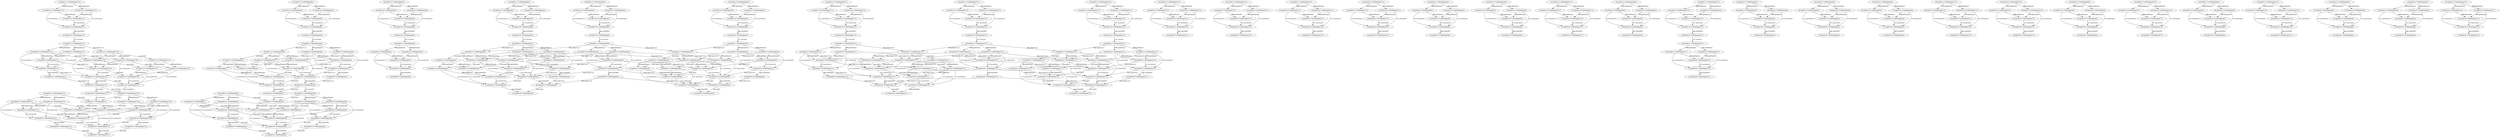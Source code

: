 digraph { 
a7c2q0d0s4v7w0k0b0g0p417s1->a0c2q0d1s4v7w0k0b0g0p417s0[label= "disp.req(srv1,x)"];
a0c2q0d0s3v7w0k0b0g0p44s1->a0c2q0d0s4v7w0k0b0g0p44s1[label= "DBA.getData(x)"];
a2c2q0d0s5v7w0k0b0g0p44s1->a2c2q0d0s0v7w0k0b0g0p44s1[label= "agg.respond(y)"];
a0c2q0d1s0v7w0k0b0g0p417s0->a1c2q0d1s0v7w0k0b0g0p417s1[label= "ana.req(x)"];
a5c2q0d1s5v7w0k0b0g0p44s1->a5c2q0d1s0v7w0k0b0g0p44s1[label= "agg.respond(y)"];
a0c2q0d1s1v7w0k0b0g0p44s0->a1c2q0d1s1v7w0k0b0g0p44s1[label= "ana.req(x)"];
a7c2q0d1s5v7w0k0b0g0p44s1->a7c2q0d1s0v7w0k0b0g0p44s1[label= "agg.respond(y)"];
a1c2q0d3s3v7w0k0b0g0p417s1->a1c2q0d3s4v7w0k0b0g0p417s1[label= "DBA.getData(x)"];
a0c2q0d2s5v7w0k0b0g0p44s1->a0c2q0d2s0v7w0k0b0g0p44s1[label= "agg.respond(y)"];
a5c2q0d0s5v7w0k0b0g0p44s1->a5c2q0d0s0v7w0k0b0g0p44s1[label= "agg.respond(y)"];
a7c2q0d1s5v7w0k0b0g0p417s1->a7c2q0d1s0v7w0k0b0g0p417s1[label= "agg.respond(y)"];
a5c2q0d1s3v7w0k0b0g0p417s1->a5c2q0d1s4v7w0k0b0g0p417s1[label= "DBA.getData(x)"];
a0c2q0d2s4v7w0k0b0g0p417s1->a0c2q0d2s5v7w0k0b0g0p417s1[label= "srv1.process(x)"];
a2c2q0d3s1v7w0k0b0g0p417s1->a2c2q0d3s2v7w0k0b0g0p417s1[label= "DBA.getData(x)"];
a0c2q0d3s1v7w0k0b0g0p44s1->a0c2q0d3s3v7w0k0b0g0p44s1[label= "DBB.getData(x)"];
a2c2q0d3s3v7w0k0b0g0p417s1->a2c2q0d3s4v7w0k0b0g0p417s1[label= "DBA.getData(x)"];
a5c2q0d1s1v7w0k0b0g0p44s1->a5c2q0d1s2v7w0k0b0g0p44s1[label= "DBA.getData(x)"];
a0c2q0d1s0v7w0k0b0g0p417s0->a0c2q0d0s1v7w0k0b0g0p417s0[label= "srv1.serve(x)"];
a7c2q0d0s2v7w0k0b0g0p417s1->a0c2q0d1s2v7w0k0b0g0p417s0[label= "disp.req(srv1,x)"];
a0c2q0d3s3v7w0k0b0g0p44s1->a0c2q0d3s4v7w0k0b0g0p44s1[label= "DBA.getData(x)"];
a1c2q0d0s5v7w0k0b0g0p44s1->a1c2q0d0s0v7w0k0b0g0p44s1[label= "agg.respond(y)"];
a1c2q0d2s1v7w0k0b0g0p44s1->a1c2q0d2s3v7w0k0b0g0p44s1[label= "DBB.getData(x)"];
a3c2q0d2s5v7w0k0b0g0p417s1->a3c2q0d2s0v7w0k0b0g0p417s1[label= "agg.respond(y)"];
a0c2q0d0s1v7w0k0b0g0p44s0->a0c2q0d0s3v7w0k0b0g0p44s0[label= "DBB.getData(x)"];
a0c2q0d3s3v7w0k0b0g0p44s1->a0c2q0d3s5v7w0k0b0g0p44s1[label= "srv1.process(x)"];
a3c2q0d1s4v7w0k0b0g0p417s1->a3c2q0d1s5v7w0k0b0g0p417s1[label= "srv1.process(x)"];
a2c2q0d3s3v7w0k0b0g0p417s1->a2c2q0d3s5v7w0k0b0g0p417s1[label= "srv1.process(x)"];
a1c2q0d2s5v7w0k0b0g0p417s1->a1c2q0d2s0v7w0k0b0g0p417s1[label= "agg.respond(y)"];
a3c2q0d3s1v7w0k0b0g0p417s1->a3c2q0d3s3v7w0k0b0g0p417s1[label= "DBB.getData(x)"];
a4c2q0d1s3v7w0k0b0g0p417s1->a4c2q0d1s5v7w0k0b0g0p417s1[label= "srv1.process(x)"];
a0c2q0d1s0v7w0k0b0g0p44s0->a0c2q0d0s1v7w0k0b0g0p44s0[label= "srv1.serve(x)"];
a3c2q0d1s5v7w0k0b0g0p417s1->a3c2q0d1s0v7w0k0b0g0p417s1[label= "agg.respond(y)"];
a7c2q0d1s2v7w0k0b0g0p44s1->a7c2q0d1s5v7w0k0b0g0p44s1[label= "srv1.process(x)"];
a3c2q0d2s2v7w0k0b0g0p417s1->a3c2q0d2s5v7w0k0b0g0p417s1[label= "srv1.process(x)"];
a7c2q0d0s5v7w0k0b0g0p44s1->a0c2q0d1s5v7w0k0b0g0p44s0[label= "disp.req(srv1,x)"];
a2c2q0d2s3v7w0k0b0g0p417s1->a2c2q0d2s5v7w0k0b0g0p417s1[label= "srv1.process(x)"];
a5c2q0d0s1v7w0k0b0g0p417s1->a0c2q0d2s1v7w0k0b0g0p417s1[label= "disp.req(srv2,x)"];
a3c2q0d2s4v7w0k0b0g0p44s1->a3c2q0d2s5v7w0k0b0g0p44s1[label= "srv1.process(x)"];
a5c2q0d0s2v7w0k0b0g0p44s1->a5c2q0d0s5v7w0k0b0g0p44s1[label= "srv1.process(x)"];
a3c2q0d3s3v7w0k0b0g0p44s1->a3c2q0d3s5v7w0k0b0g0p44s1[label= "srv1.process(x)"];
a3c2q0d1s2v7w0k0b0g0p44s1->a3c2q0d1s5v7w0k0b0g0p44s1[label= "srv1.process(x)"];
a3c2q0d0s3v7w0k0b0g0p417s1->a0c2q0d3s3v7w0k0b0g0p417s1[label= "disp.req(srv3,x)"];
a0c2q0d2s0v7w0k0b0g0p44s1->a1c2q0d2s0v7w0k0b0g0p44s1[label= "ana.req(x)"];
a0c2q0d2s5v7w0k0b0g0p417s1->a1c2q0d2s5v7w0k0b0g0p417s1[label= "ana.req(x)"];
a5c2q0d1s3v7w0k0b0g0p417s1->a5c2q0d1s5v7w0k0b0g0p417s1[label= "srv1.process(x)"];
a7c2q0d3s1v7w0k0b0g0p417s1->a7c2q0d3s3v7w0k0b0g0p417s1[label= "DBB.getData(x)"];
a2c2q0d0s2v7w0k0b0g0p44s1->a2c2q0d0s5v7w0k0b0g0p44s1[label= "srv1.process(x)"];
a2c2q0d3s1v7w0k0b0g0p44s1->a2c2q0d3s2v7w0k0b0g0p44s1[label= "DBA.getData(x)"];
a2c2q0d1s5v7w0k0b0g0p417s1->a2c2q0d1s0v7w0k0b0g0p417s1[label= "agg.respond(y)"];
a3c2q0d1s5v7w0k0b0g0p44s1->a3c2q0d1s0v7w0k0b0g0p44s1[label= "agg.respond(y)"];
a2c2q0d2s5v7w0k0b0g0p417s1->a2c2q0d2s0v7w0k0b0g0p417s1[label= "agg.respond(y)"];
a4c2q0d1s2v7w0k0b0g0p44s1->a4c2q0d1s5v7w0k0b0g0p44s1[label= "srv1.process(x)"];
a0c2q0d1s1v7w0k0b0g0p44s0->a0c2q0d1s3v7w0k0b0g0p44s0[label= "DBB.getData(x)"];
a4c2q0d0s1v7w0k0b0g0p417s1->a4c2q0d0s3v7w0k0b0g0p417s1[label= "DBB.getData(x)"];
a0c2q0d1s2v7w0k0b0g0p44s0->a0c2q0d1s4v7w0k0b0g0p44s0[label= "DBB.getData(x)"];
a4c2q0d0s3v7w0k0b0g0p44s1->a0c2q0d2s3v7w0k0b0g0p44s1[label= "disp.req(srv2,x)"];
a1c2q0d2s5v7w0k0b0g0p44s1->a1c2q0d2s0v7w0k0b0g0p44s1[label= "agg.respond(y)"];
a0c2q0d1s5v7w0k0b0g0p417s0->a1c2q0d1s5v7w0k0b0g0p417s1[label= "ana.req(x)"];
a4c2q0d3s3v7w0k0b0g0p44s1->a4c2q0d3s4v7w0k0b0g0p44s1[label= "DBA.getData(x)"];
a7c2q0d1s3v7w0k0b0g0p44s1->a7c2q0d1s4v7w0k0b0g0p44s1[label= "DBA.getData(x)"];
a2c2q0d1s1v7w0k0b0g0p44s1->a2c2q0d1s3v7w0k0b0g0p44s1[label= "DBB.getData(x)"];
a7c2q0d0s1v7w0k0b0g0p44s1->a7c2q0d0s2v7w0k0b0g0p44s1[label= "DBA.getData(x)"];
a0c2q0d0s0v7w0k0b0g0p417s1->a1c2q0d0s0v7w0k0b0g0p417s1[label= "ana.req(x)"];
a7c2q0d0s3v7w0k0b0g0p44s1->a0c2q0d1s3v7w0k0b0g0p44s0[label= "disp.req(srv1,x)"];
a1c2q0d3s2v7w0k0b0g0p417s1->a1c2q0d3s4v7w0k0b0g0p417s1[label= "DBB.getData(x)"];
a1c2q0d2s2v7w0k0b0g0p417s1->a1c2q0d2s4v7w0k0b0g0p417s1[label= "DBB.getData(x)"];
a1c2q0d0s4v7w0k0b0g0p417s1->a1c2q0d0s5v7w0k0b0g0p417s1[label= "srv1.process(x)"];
a1c2q0d0s2v7w0k0b0g0p417s1->a1c2q0d0s4v7w0k0b0g0p417s1[label= "DBB.getData(x)"];
a7c2q0d1s0v7w0k0b0g0p44s1->a7c2q0d0s1v7w0k0b0g0p44s1[label= "srv1.serve(x)"];
a5c2q0d0s3v7w0k0b0g0p44s1->a5c2q0d0s5v7w0k0b0g0p44s1[label= "srv1.process(x)"];
a0c2q0d0s2v7w0k0b0g0p44s1->a0c2q0d0s5v7w0k0b0g0p44s1[label= "srv1.process(x)"];
a3c2q0d2s5v7w0k0b0g0p44s1->a3c2q0d2s0v7w0k0b0g0p44s1[label= "agg.respond(y)"];
a3c2q0d3s2v7w0k0b0g0p417s1->a3c2q0d3s5v7w0k0b0g0p417s1[label= "srv1.process(x)"];
a2c2q0d2s1v7w0k0b0g0p417s1->a2c2q0d2s2v7w0k0b0g0p417s1[label= "DBA.getData(x)"];
a4c2q0d0s5v7w0k0b0g0p417s1->a0c2q0d2s5v7w0k0b0g0p417s1[label= "disp.req(srv2,x)"];
a0c2q0d0s1v7w0k0b0g0p417s0->a0c2q0d0s2v7w0k0b0g0p417s0[label= "DBA.getData(x)"];
a7c2q0d1s1v7w0k0b0g0p417s1->a7c2q0d1s3v7w0k0b0g0p417s1[label= "DBB.getData(x)"];
a5c2q0d0s4v7w0k0b0g0p44s1->a5c2q0d0s5v7w0k0b0g0p44s1[label= "srv1.process(x)"];
a4c2q0d0s3v7w0k0b0g0p417s1->a4c2q0d0s5v7w0k0b0g0p417s1[label= "srv1.process(x)"];
a4c2q0d0s3v7w0k0b0g0p417s1->a0c2q0d2s3v7w0k0b0g0p417s1[label= "disp.req(srv2,x)"];
a3c2q0d0s3v7w0k0b0g0p44s1->a3c2q0d0s4v7w0k0b0g0p44s1[label= "DBA.getData(x)"];
a0c2q0d0s5v7w0k0b0g0p417s1->a0c2q0d0s0v7w0k0b0g0p417s1[label= "agg.respond(y)"];
a3c2q0d0s3v7w0k0b0g0p417s1->a3c2q0d0s4v7w0k0b0g0p417s1[label= "DBA.getData(x)"];
a3c2q0d0s2v7w0k0b0g0p417s1->a3c2q0d0s5v7w0k0b0g0p417s1[label= "srv1.process(x)"];
a3c2q0d0s1v7w0k0b0g0p44s1->a0c2q0d3s1v7w0k0b0g0p44s1[label= "disp.req(srv3,x)"];
a4c2q0d2s3v7w0k0b0g0p44s1->a4c2q0d2s5v7w0k0b0g0p44s1[label= "srv1.process(x)"];
a3c2q0d2s3v7w0k0b0g0p44s1->a3c2q0d2s4v7w0k0b0g0p44s1[label= "DBA.getData(x)"];
a7c2q0d1s2v7w0k0b0g0p417s1->a7c2q0d1s5v7w0k0b0g0p417s1[label= "srv1.process(x)"];
a2c2q0d1s4v7w0k0b0g0p417s1->a2c2q0d1s5v7w0k0b0g0p417s1[label= "srv1.process(x)"];
a7c2q0d3s3v7w0k0b0g0p44s1->a7c2q0d3s5v7w0k0b0g0p44s1[label= "srv1.process(x)"];
a4c2q0d0s1v7w0k0b0g0p417s1->a0c2q0d2s1v7w0k0b0g0p417s1[label= "disp.req(srv2,x)"];
a3c2q0d3s5v7w0k0b0g0p44s1->a3c2q0d3s0v7w0k0b0g0p44s1[label= "agg.respond(y)"];
a5c2q0d0s3v7w0k0b0g0p44s1->a0c2q0d2s3v7w0k0b0g0p44s1[label= "disp.req(srv2,x)"];
a3c2q0d1s1v7w0k0b0g0p44s1->a3c2q0d1s3v7w0k0b0g0p44s1[label= "DBB.getData(x)"];
a3c2q0d2s3v7w0k0b0g0p417s1->a3c2q0d2s4v7w0k0b0g0p417s1[label= "DBA.getData(x)"];
a7c2q0d0s2v7w0k0b0g0p44s1->a7c2q0d0s5v7w0k0b0g0p44s1[label= "srv1.process(x)"];
a7c2q0d3s1v7w0k0b0g0p44s1->a7c2q0d3s3v7w0k0b0g0p44s1[label= "DBB.getData(x)"];
a0c2q0d0s1v7w0k0b0g0p417s0->a0c2q0d0s3v7w0k0b0g0p417s0[label= "DBB.getData(x)"];
a7c2q0d0s5v7w0k0b0g0p44s1->a7c2q0d0s0v7w0k0b0g0p44s1[label= "agg.respond(y)"];
a0c2q0d0s5v7w0k0b0g0p44s1->a0c2q0d0s0v7w0k0b0g0p44s1[label= "agg.respond(y)"];
a4c2q0d1s3v7w0k0b0g0p417s1->a4c2q0d1s4v7w0k0b0g0p417s1[label= "DBA.getData(x)"];
a3c2q0d1s0v7w0k0b0g0p44s1->a3c2q0d0s1v7w0k0b0g0p44s1[label= "srv1.serve(x)"];
a5c2q0d1s2v7w0k0b0g0p44s1->a5c2q0d1s5v7w0k0b0g0p44s1[label= "srv1.process(x)"];
a0c2q0d0s4v7w0k0b0g0p417s0->a1c2q0d0s4v7w0k0b0g0p417s1[label= "ana.req(x)"];
a1c2q0d2s2v7w0k0b0g0p417s1->a1c2q0d2s5v7w0k0b0g0p417s1[label= "srv1.process(x)"];
a0c2q0d0s2v7w0k0b0g0p44s0->a0c2q0d0s4v7w0k0b0g0p44s0[label= "DBB.getData(x)"];
a7c2q0d0s3v7w0k0b0g0p44s1->a7c2q0d0s4v7w0k0b0g0p44s1[label= "DBA.getData(x)"];
a0c2q0d0s4v7w0k0b0g0p44s0->a1c2q0d0s4v7w0k0b0g0p44s1[label= "ana.req(x)"];
a7c2q0d1s2v7w0k0b0g0p44s1->a7c2q0d1s4v7w0k0b0g0p44s1[label= "DBB.getData(x)"];
a3c2q0d1s3v7w0k0b0g0p44s1->a3c2q0d1s4v7w0k0b0g0p44s1[label= "DBA.getData(x)"];
a0c2q0d1s1v7w0k0b0g0p417s0->a1c2q0d1s1v7w0k0b0g0p417s1[label= "ana.req(x)"];
a0c2q0d0s0v7w0k0b0g0p417s0->a1c2q0d0s0v7w0k0b0g0p417s1[label= "ana.req(x)"];
a5c2q0d2s2v7w0k0b0g0p417s1->a5c2q0d2s4v7w0k0b0g0p417s1[label= "DBB.getData(x)"];
a0c2q0d1s0v7w0k0b0g0p44s0->a1c2q0d1s0v7w0k0b0g0p44s1[label= "ana.req(x)"];
a0c2q0d1s3v7w0k0b0g0p44s0->a1c2q0d1s3v7w0k0b0g0p44s1[label= "ana.req(x)"];
a7c2q0d3s4v7w0k0b0g0p417s1->a7c2q0d3s5v7w0k0b0g0p417s1[label= "srv1.process(x)"];
a5c2q0d3s5v7w0k0b0g0p417s1->a5c2q0d3s0v7w0k0b0g0p417s1[label= "agg.respond(y)"];
a7c2q0d3s2v7w0k0b0g0p417s1->a7c2q0d3s4v7w0k0b0g0p417s1[label= "DBB.getData(x)"];
a2c2q0d3s2v7w0k0b0g0p417s1->a2c2q0d3s4v7w0k0b0g0p417s1[label= "DBB.getData(x)"];
a3c2q0d2s3v7w0k0b0g0p417s1->a3c2q0d2s5v7w0k0b0g0p417s1[label= "srv1.process(x)"];
a7c2q0d3s3v7w0k0b0g0p417s1->a7c2q0d3s4v7w0k0b0g0p417s1[label= "DBA.getData(x)"];
a2c2q0d1s3v7w0k0b0g0p417s1->a2c2q0d1s5v7w0k0b0g0p417s1[label= "srv1.process(x)"];
a0c2q0d2s3v7w0k0b0g0p44s1->a1c2q0d2s3v7w0k0b0g0p44s1[label= "ana.req(x)"];
a7c2q0d3s2v7w0k0b0g0p44s1->a7c2q0d3s5v7w0k0b0g0p44s1[label= "srv1.process(x)"];
a0c2q0d3s5v7w0k0b0g0p417s1->a1c2q0d3s5v7w0k0b0g0p417s1[label= "ana.req(x)"];
a0c2q0d3s1v7w0k0b0g0p44s1->a0c2q0d3s2v7w0k0b0g0p44s1[label= "DBA.getData(x)"];
a7c2q0d3s3v7w0k0b0g0p417s1->a7c2q0d3s5v7w0k0b0g0p417s1[label= "srv1.process(x)"];
a0c2q0d2s0v7w0k0b0g0p417s1->a1c2q0d2s0v7w0k0b0g0p417s1[label= "ana.req(x)"];
a4c2q0d0s1v7w0k0b0g0p417s1->a0c2q0d3s1v7w0k0b0g0p417s1[label= "disp.req(srv3,x)"];
a0c2q0d1s3v7w0k0b0g0p44s0->a0c2q0d1s4v7w0k0b0g0p44s0[label= "DBA.getData(x)"];
a0c2q0d1s4v7w0k0b0g0p44s0->a0c2q0d1s5v7w0k0b0g0p44s0[label= "srv1.process(x)"];
a7c2q0d1s2v7w0k0b0g0p417s1->a7c2q0d1s4v7w0k0b0g0p417s1[label= "DBB.getData(x)"];
a2c2q0d0s3v7w0k0b0g0p417s1->a2c2q0d0s4v7w0k0b0g0p417s1[label= "DBA.getData(x)"];
a5c2q0d2s5v7w0k0b0g0p417s1->a5c2q0d2s0v7w0k0b0g0p417s1[label= "agg.respond(y)"];
a0c2q0d1s3v7w0k0b0g0p44s0->a0c2q0d1s5v7w0k0b0g0p44s0[label= "srv1.process(x)"];
a7c2q0d1s1v7w0k0b0g0p44s1->a7c2q0d1s3v7w0k0b0g0p44s1[label= "DBB.getData(x)"];
a7c2q0d1s4v7w0k0b0g0p417s1->a7c2q0d1s5v7w0k0b0g0p417s1[label= "srv1.process(x)"];
a4c2q0d0s4v7w0k0b0g0p417s1->a4c2q0d0s5v7w0k0b0g0p417s1[label= "srv1.process(x)"];
a1c2q0d0s1v7w0k0b0g0p417s1->a1c2q0d0s2v7w0k0b0g0p417s1[label= "DBA.getData(x)"];
a1c2q0d0s1v7w0k0b0g0p44s1->a1c2q0d0s3v7w0k0b0g0p44s1[label= "DBB.getData(x)"];
a1c2q0d0s3v7w0k0b0g0p44s1->a1c2q0d0s4v7w0k0b0g0p44s1[label= "DBA.getData(x)"];
a1c2q0d1s3v7w0k0b0g0p44s1->a1c2q0d1s4v7w0k0b0g0p44s1[label= "DBA.getData(x)"];
a5c2q0d3s3v7w0k0b0g0p44s1->a5c2q0d3s4v7w0k0b0g0p44s1[label= "DBA.getData(x)"];
a4c2q0d2s1v7w0k0b0g0p417s1->a4c2q0d2s2v7w0k0b0g0p417s1[label= "DBA.getData(x)"];
a4c2q0d0s5v7w0k0b0g0p44s1->a0c2q0d3s5v7w0k0b0g0p44s1[label= "disp.req(srv3,x)"];
a7c2q0d0s3v7w0k0b0g0p44s1->a7c2q0d0s5v7w0k0b0g0p44s1[label= "srv1.process(x)"];
a5c2q0d2s3v7w0k0b0g0p44s1->a5c2q0d2s5v7w0k0b0g0p44s1[label= "srv1.process(x)"];
a5c2q0d2s2v7w0k0b0g0p44s1->a5c2q0d2s4v7w0k0b0g0p44s1[label= "DBB.getData(x)"];
a3c2q0d1s3v7w0k0b0g0p44s1->a3c2q0d1s5v7w0k0b0g0p44s1[label= "srv1.process(x)"];
a4c2q0d1s2v7w0k0b0g0p44s1->a4c2q0d1s4v7w0k0b0g0p44s1[label= "DBB.getData(x)"];
a5c2q0d2s1v7w0k0b0g0p44s1->a5c2q0d2s3v7w0k0b0g0p44s1[label= "DBB.getData(x)"];
a5c2q0d0s5v7w0k0b0g0p417s1->a0c2q0d2s5v7w0k0b0g0p417s1[label= "disp.req(srv2,x)"];
a0c2q0d3s1v7w0k0b0g0p417s1->a1c2q0d3s1v7w0k0b0g0p417s1[label= "ana.req(x)"];
a5c2q0d1s0v7w0k0b0g0p44s1->a5c2q0d0s1v7w0k0b0g0p44s1[label= "srv1.serve(x)"];
a4c2q0d1s2v7w0k0b0g0p417s1->a4c2q0d1s4v7w0k0b0g0p417s1[label= "DBB.getData(x)"];
a1c2q0d3s3v7w0k0b0g0p417s1->a1c2q0d3s5v7w0k0b0g0p417s1[label= "srv1.process(x)"];
a4c2q0d3s2v7w0k0b0g0p417s1->a4c2q0d3s5v7w0k0b0g0p417s1[label= "srv1.process(x)"];
a0c2q0d3s1v7w0k0b0g0p417s1->a0c2q0d3s2v7w0k0b0g0p417s1[label= "DBA.getData(x)"];
a1c2q0d0s2v7w0k0b0g0p44s1->a1c2q0d0s4v7w0k0b0g0p44s1[label= "DBB.getData(x)"];
a4c2q0d0s4v7w0k0b0g0p44s1->a0c2q0d2s4v7w0k0b0g0p44s1[label= "disp.req(srv2,x)"];
a0c2q0d2s5v7w0k0b0g0p417s1->a0c2q0d2s0v7w0k0b0g0p417s1[label= "agg.respond(y)"];
a5c2q0d0s3v7w0k0b0g0p44s1->a5c2q0d0s4v7w0k0b0g0p44s1[label= "DBA.getData(x)"];
a5c2q0d1s1v7w0k0b0g0p417s1->a5c2q0d1s3v7w0k0b0g0p417s1[label= "DBB.getData(x)"];
a3c2q0d2s1v7w0k0b0g0p44s1->a3c2q0d2s2v7w0k0b0g0p44s1[label= "DBA.getData(x)"];
a1c2q0d3s1v7w0k0b0g0p44s1->a1c2q0d3s2v7w0k0b0g0p44s1[label= "DBA.getData(x)"];
a0c2q0d1s2v7w0k0b0g0p417s0->a0c2q0d1s4v7w0k0b0g0p417s0[label= "DBB.getData(x)"];
a4c2q0d0s4v7w0k0b0g0p417s1->a0c2q0d3s4v7w0k0b0g0p417s1[label= "disp.req(srv3,x)"];
a1c2q0d1s1v7w0k0b0g0p417s1->a1c2q0d1s2v7w0k0b0g0p417s1[label= "DBA.getData(x)"];
a1c2q0d2s4v7w0k0b0g0p417s1->a1c2q0d2s5v7w0k0b0g0p417s1[label= "srv1.process(x)"];
a3c2q0d3s5v7w0k0b0g0p417s1->a3c2q0d3s0v7w0k0b0g0p417s1[label= "agg.respond(y)"];
a4c2q0d3s3v7w0k0b0g0p417s1->a4c2q0d3s5v7w0k0b0g0p417s1[label= "srv1.process(x)"];
a3c2q0d2s2v7w0k0b0g0p44s1->a3c2q0d2s4v7w0k0b0g0p44s1[label= "DBB.getData(x)"];
a5c2q0d3s2v7w0k0b0g0p417s1->a5c2q0d3s5v7w0k0b0g0p417s1[label= "srv1.process(x)"];
a7c2q0d2s2v7w0k0b0g0p44s1->a7c2q0d2s5v7w0k0b0g0p44s1[label= "srv1.process(x)"];
a0c2q0d2s3v7w0k0b0g0p44s1->a0c2q0d2s4v7w0k0b0g0p44s1[label= "DBA.getData(x)"];
a7c2q0d0s3v7w0k0b0g0p417s1->a7c2q0d0s4v7w0k0b0g0p417s1[label= "DBA.getData(x)"];
a4c2q0d0s5v7w0k0b0g0p44s1->a4c2q0d0s0v7w0k0b0g0p44s1[label= "agg.respond(y)"];
a2c2q0d1s0v7w0k0b0g0p44s1->a2c2q0d0s1v7w0k0b0g0p44s1[label= "srv1.serve(x)"];
a3c2q0d0s1v7w0k0b0g0p417s1->a3c2q0d0s3v7w0k0b0g0p417s1[label= "DBB.getData(x)"];
a0c2q0d0s2v7w0k0b0g0p417s0->a1c2q0d0s2v7w0k0b0g0p417s1[label= "ana.req(x)"];
a7c2q0d3s4v7w0k0b0g0p44s1->a7c2q0d3s5v7w0k0b0g0p44s1[label= "srv1.process(x)"];
a0c2q0d3s3v7w0k0b0g0p44s1->a1c2q0d3s3v7w0k0b0g0p44s1[label= "ana.req(x)"];
a7c2q0d2s2v7w0k0b0g0p44s1->a7c2q0d2s4v7w0k0b0g0p44s1[label= "DBB.getData(x)"];
a4c2q0d1s1v7w0k0b0g0p44s1->a4c2q0d1s3v7w0k0b0g0p44s1[label= "DBB.getData(x)"];
a7c2q0d3s2v7w0k0b0g0p44s1->a7c2q0d3s4v7w0k0b0g0p44s1[label= "DBB.getData(x)"];
a2c2q0d2s2v7w0k0b0g0p417s1->a2c2q0d2s4v7w0k0b0g0p417s1[label= "DBB.getData(x)"];
a4c2q0d0s3v7w0k0b0g0p44s1->a4c2q0d0s4v7w0k0b0g0p44s1[label= "DBA.getData(x)"];
a4c2q0d1s5v7w0k0b0g0p44s1->a4c2q0d1s0v7w0k0b0g0p44s1[label= "agg.respond(y)"];
a5c2q0d3s3v7w0k0b0g0p417s1->a5c2q0d3s5v7w0k0b0g0p417s1[label= "srv1.process(x)"];
a0c2q0d3s0v7w0k0b0g0p417s1->a1c2q0d3s0v7w0k0b0g0p417s1[label= "ana.req(x)"];
a0c2q0d2s1v7w0k0b0g0p417s1->a1c2q0d2s1v7w0k0b0g0p417s1[label= "ana.req(x)"];
a2c2q0d3s2v7w0k0b0g0p44s1->a2c2q0d3s5v7w0k0b0g0p44s1[label= "srv1.process(x)"];
a5c2q0d2s1v7w0k0b0g0p417s1->a5c2q0d2s2v7w0k0b0g0p417s1[label= "DBA.getData(x)"];
a2c2q0d0s1v7w0k0b0g0p44s1->a2c2q0d0s2v7w0k0b0g0p44s1[label= "DBA.getData(x)"];
a3c2q0d1s4v7w0k0b0g0p44s1->a3c2q0d1s5v7w0k0b0g0p44s1[label= "srv1.process(x)"];
a1c2q0d3s4v7w0k0b0g0p44s1->a1c2q0d3s5v7w0k0b0g0p44s1[label= "srv1.process(x)"];
a1c2q0d1s3v7w0k0b0g0p44s1->a1c2q0d1s5v7w0k0b0g0p44s1[label= "srv1.process(x)"];
a7c2q0d3s5v7w0k0b0g0p44s1->a7c2q0d3s0v7w0k0b0g0p44s1[label= "agg.respond(y)"];
a5c2q0d0s2v7w0k0b0g0p44s1->a0c2q0d2s2v7w0k0b0g0p44s1[label= "disp.req(srv2,x)"];
a0c2q0d0s1v7w0k0b0g0p44s1->a1c2q0d0s1v7w0k0b0g0p44s1[label= "ana.req(x)"];
a3c2q0d0s1v7w0k0b0g0p44s1->a3c2q0d0s2v7w0k0b0g0p44s1[label= "DBA.getData(x)"];
a7c2q0d2s3v7w0k0b0g0p44s1->a7c2q0d2s5v7w0k0b0g0p44s1[label= "srv1.process(x)"];
a3c2q0d0s4v7w0k0b0g0p44s1->a3c2q0d0s5v7w0k0b0g0p44s1[label= "srv1.process(x)"];
a1c2q0d0s2v7w0k0b0g0p44s1->a1c2q0d0s5v7w0k0b0g0p44s1[label= "srv1.process(x)"];
a3c2q0d2s1v7w0k0b0g0p417s1->a3c2q0d2s3v7w0k0b0g0p417s1[label= "DBB.getData(x)"];
a5c2q0d0s0v7w0k0b0g0p44s1->a0c2q0d2s0v7w0k0b0g0p44s1[label= "disp.req(srv2,x)"];
a0c2q0d0s4v7w0k0b0g0p44s1->a1c2q0d0s4v7w0k0b0g0p44s1[label= "ana.req(x)"];
a1c2q0d1s3v7w0k0b0g0p417s1->a1c2q0d1s5v7w0k0b0g0p417s1[label= "srv1.process(x)"];
a0c2q0d2s4v7w0k0b0g0p417s1->a1c2q0d2s4v7w0k0b0g0p417s1[label= "ana.req(x)"];
a3c2q0d1s1v7w0k0b0g0p417s1->a3c2q0d1s3v7w0k0b0g0p417s1[label= "DBB.getData(x)"];
a1c2q0d2s2v7w0k0b0g0p44s1->a1c2q0d2s4v7w0k0b0g0p44s1[label= "DBB.getData(x)"];
a7c2q0d1s3v7w0k0b0g0p417s1->a7c2q0d1s5v7w0k0b0g0p417s1[label= "srv1.process(x)"];
a2c2q0d3s4v7w0k0b0g0p44s1->a2c2q0d3s5v7w0k0b0g0p44s1[label= "srv1.process(x)"];
a7c2q0d0s3v7w0k0b0g0p417s1->a7c2q0d0s5v7w0k0b0g0p417s1[label= "srv1.process(x)"];
a2c2q0d3s5v7w0k0b0g0p44s1->a2c2q0d3s0v7w0k0b0g0p44s1[label= "agg.respond(y)"];
a7c2q0d0s4v7w0k0b0g0p44s1->a7c2q0d0s5v7w0k0b0g0p44s1[label= "srv1.process(x)"];
a4c2q0d0s1v7w0k0b0g0p44s1->a0c2q0d3s1v7w0k0b0g0p44s1[label= "disp.req(srv3,x)"];
a0c2q0d2s3v7w0k0b0g0p417s1->a0c2q0d2s4v7w0k0b0g0p417s1[label= "DBA.getData(x)"];
a0c2q0d2s2v7w0k0b0g0p417s1->a1c2q0d2s2v7w0k0b0g0p417s1[label= "ana.req(x)"];
a2c2q0d0s3v7w0k0b0g0p44s1->a2c2q0d0s4v7w0k0b0g0p44s1[label= "DBA.getData(x)"];
a1c2q0d0s3v7w0k0b0g0p417s1->a1c2q0d0s5v7w0k0b0g0p417s1[label= "srv1.process(x)"];
a7c2q0d0s3v7w0k0b0g0p417s1->a0c2q0d1s3v7w0k0b0g0p417s0[label= "disp.req(srv1,x)"];
a5c2q0d0s3v7w0k0b0g0p417s1->a5c2q0d0s5v7w0k0b0g0p417s1[label= "srv1.process(x)"];
a3c2q0d2s1v7w0k0b0g0p44s1->a3c2q0d2s3v7w0k0b0g0p44s1[label= "DBB.getData(x)"];
a4c2q0d3s1v7w0k0b0g0p44s1->a4c2q0d3s2v7w0k0b0g0p44s1[label= "DBA.getData(x)"];
a4c2q0d0s2v7w0k0b0g0p417s1->a4c2q0d0s5v7w0k0b0g0p417s1[label= "srv1.process(x)"];
a7c2q0d3s2v7w0k0b0g0p417s1->a7c2q0d3s5v7w0k0b0g0p417s1[label= "srv1.process(x)"];
a2c2q0d1s2v7w0k0b0g0p44s1->a2c2q0d1s5v7w0k0b0g0p44s1[label= "srv1.process(x)"];
a0c2q0d3s2v7w0k0b0g0p417s1->a1c2q0d3s2v7w0k0b0g0p417s1[label= "ana.req(x)"];
a2c2q0d0s2v7w0k0b0g0p417s1->a2c2q0d0s4v7w0k0b0g0p417s1[label= "DBB.getData(x)"];
a5c2q0d0s5v7w0k0b0g0p44s1->a0c2q0d2s5v7w0k0b0g0p44s1[label= "disp.req(srv2,x)"];
a5c2q0d0s3v7w0k0b0g0p417s1->a0c2q0d2s3v7w0k0b0g0p417s1[label= "disp.req(srv2,x)"];
a0c2q0d0s4v7w0k0b0g0p417s1->a0c2q0d0s5v7w0k0b0g0p417s1[label= "srv1.process(x)"];
a5c2q0d1s0v7w0k0b0g0p417s1->a5c2q0d0s1v7w0k0b0g0p417s1[label= "srv1.serve(x)"];
a4c2q0d0s2v7w0k0b0g0p44s1->a4c2q0d0s5v7w0k0b0g0p44s1[label= "srv1.process(x)"];
a2c2q0d1s2v7w0k0b0g0p417s1->a2c2q0d1s5v7w0k0b0g0p417s1[label= "srv1.process(x)"];
a4c2q0d1s1v7w0k0b0g0p417s1->a4c2q0d1s3v7w0k0b0g0p417s1[label= "DBB.getData(x)"];
a7c2q0d0s1v7w0k0b0g0p417s1->a0c2q0d1s1v7w0k0b0g0p417s0[label= "disp.req(srv1,x)"];
a0c2q0d1s2v7w0k0b0g0p44s0->a0c2q0d1s5v7w0k0b0g0p44s0[label= "srv1.process(x)"];
a2c2q0d2s2v7w0k0b0g0p44s1->a2c2q0d2s4v7w0k0b0g0p44s1[label= "DBB.getData(x)"];
a4c2q0d2s1v7w0k0b0g0p417s1->a4c2q0d2s3v7w0k0b0g0p417s1[label= "DBB.getData(x)"];
a4c2q0d2s2v7w0k0b0g0p417s1->a4c2q0d2s5v7w0k0b0g0p417s1[label= "srv1.process(x)"];
a1c2q0d1s2v7w0k0b0g0p417s1->a1c2q0d1s5v7w0k0b0g0p417s1[label= "srv1.process(x)"];
a0c2q0d0s5v7w0k0b0g0p417s0->a1c2q0d0s5v7w0k0b0g0p417s1[label= "ana.req(x)"];
a0c2q0d0s3v7w0k0b0g0p417s0->a0c2q0d0s5v7w0k0b0g0p417s0[label= "srv1.process(x)"];
a3c2q0d0s2v7w0k0b0g0p44s1->a3c2q0d0s4v7w0k0b0g0p44s1[label= "DBB.getData(x)"];
a0c2q0d3s3v7w0k0b0g0p417s1->a0c2q0d3s5v7w0k0b0g0p417s1[label= "srv1.process(x)"];
a7c2q0d1s3v7w0k0b0g0p44s1->a7c2q0d1s5v7w0k0b0g0p44s1[label= "srv1.process(x)"];
a0c2q0d0s3v7w0k0b0g0p44s0->a1c2q0d0s3v7w0k0b0g0p44s1[label= "ana.req(x)"];
a5c2q0d0s5v7w0k0b0g0p417s1->a5c2q0d0s0v7w0k0b0g0p417s1[label= "agg.respond(y)"];
a4c2q0d0s1v7w0k0b0g0p417s1->a4c2q0d0s2v7w0k0b0g0p417s1[label= "DBA.getData(x)"];
a7c2q0d1s1v7w0k0b0g0p44s1->a7c2q0d1s2v7w0k0b0g0p44s1[label= "DBA.getData(x)"];
a0c2q0d0s1v7w0k0b0g0p417s1->a0c2q0d0s3v7w0k0b0g0p417s1[label= "DBB.getData(x)"];
a4c2q0d2s4v7w0k0b0g0p417s1->a4c2q0d2s5v7w0k0b0g0p417s1[label= "srv1.process(x)"];
a4c2q0d1s4v7w0k0b0g0p44s1->a4c2q0d1s5v7w0k0b0g0p44s1[label= "srv1.process(x)"];
a2c2q0d3s1v7w0k0b0g0p44s1->a2c2q0d3s3v7w0k0b0g0p44s1[label= "DBB.getData(x)"];
a0c2q0d2s2v7w0k0b0g0p44s1->a0c2q0d2s4v7w0k0b0g0p44s1[label= "DBB.getData(x)"];
a2c2q0d2s3v7w0k0b0g0p417s1->a2c2q0d2s4v7w0k0b0g0p417s1[label= "DBA.getData(x)"];
a7c2q0d1s1v7w0k0b0g0p417s1->a7c2q0d1s2v7w0k0b0g0p417s1[label= "DBA.getData(x)"];
a4c2q0d0s5v7w0k0b0g0p417s1->a4c2q0d0s0v7w0k0b0g0p417s1[label= "agg.respond(y)"];
a0c2q0d1s4v7w0k0b0g0p44s0->a1c2q0d1s4v7w0k0b0g0p44s1[label= "ana.req(x)"];
a2c2q0d1s2v7w0k0b0g0p44s1->a2c2q0d1s4v7w0k0b0g0p44s1[label= "DBB.getData(x)"];
a3c2q0d0s3v7w0k0b0g0p44s1->a3c2q0d0s5v7w0k0b0g0p44s1[label= "srv1.process(x)"];
a0c2q0d0s3v7w0k0b0g0p44s0->a0c2q0d0s4v7w0k0b0g0p44s0[label= "DBA.getData(x)"];
a3c2q0d0s4v7w0k0b0g0p417s1->a0c2q0d3s4v7w0k0b0g0p417s1[label= "disp.req(srv3,x)"];
a2c2q0d3s3v7w0k0b0g0p44s1->a2c2q0d3s4v7w0k0b0g0p44s1[label= "DBA.getData(x)"];
a2c2q0d0s3v7w0k0b0g0p417s1->a2c2q0d0s5v7w0k0b0g0p417s1[label= "srv1.process(x)"];
a3c2q0d0s2v7w0k0b0g0p417s1->a0c2q0d3s2v7w0k0b0g0p417s1[label= "disp.req(srv3,x)"];
a4c2q0d0s0v7w0k0b0g0p417s1->a0c2q0d2s0v7w0k0b0g0p417s1[label= "disp.req(srv2,x)"];
a3c2q0d3s4v7w0k0b0g0p417s1->a3c2q0d3s5v7w0k0b0g0p417s1[label= "srv1.process(x)"];
a3c2q0d1s3v7w0k0b0g0p417s1->a3c2q0d1s5v7w0k0b0g0p417s1[label= "srv1.process(x)"];
a0c2q0d3s4v7w0k0b0g0p44s1->a0c2q0d3s5v7w0k0b0g0p44s1[label= "srv1.process(x)"];
a3c2q0d0s0v7w0k0b0g0p44s1->a0c2q0d3s0v7w0k0b0g0p44s1[label= "disp.req(srv3,x)"];
a0c2q0d3s3v7w0k0b0g0p417s1->a0c2q0d3s4v7w0k0b0g0p417s1[label= "DBA.getData(x)"];
a4c2q0d1s2v7w0k0b0g0p417s1->a4c2q0d1s5v7w0k0b0g0p417s1[label= "srv1.process(x)"];
a2c2q0d1s2v7w0k0b0g0p417s1->a2c2q0d1s4v7w0k0b0g0p417s1[label= "DBB.getData(x)"];
a5c2q0d0s0v7w0k0b0g0p417s1->a0c2q0d2s0v7w0k0b0g0p417s1[label= "disp.req(srv2,x)"];
a2c2q0d0s1v7w0k0b0g0p417s1->a2c2q0d0s2v7w0k0b0g0p417s1[label= "DBA.getData(x)"];
a4c2q0d3s1v7w0k0b0g0p44s1->a4c2q0d3s3v7w0k0b0g0p44s1[label= "DBB.getData(x)"];
a3c2q0d3s1v7w0k0b0g0p417s1->a3c2q0d3s2v7w0k0b0g0p417s1[label= "DBA.getData(x)"];
a2c2q0d0s2v7w0k0b0g0p44s1->a2c2q0d0s4v7w0k0b0g0p44s1[label= "DBB.getData(x)"];
a5c2q0d2s3v7w0k0b0g0p44s1->a5c2q0d2s4v7w0k0b0g0p44s1[label= "DBA.getData(x)"];
a4c2q0d2s3v7w0k0b0g0p44s1->a4c2q0d2s4v7w0k0b0g0p44s1[label= "DBA.getData(x)"];
a3c2q0d3s2v7w0k0b0g0p44s1->a3c2q0d3s4v7w0k0b0g0p44s1[label= "DBB.getData(x)"];
a1c2q0d1s0v7w0k0b0g0p417s1->a1c2q0d0s1v7w0k0b0g0p417s1[label= "srv1.serve(x)"];
a3c2q0d1s1v7w0k0b0g0p44s1->a3c2q0d1s2v7w0k0b0g0p44s1[label= "DBA.getData(x)"];
a0c2q0d0s4v7w0k0b0g0p44s1->a0c2q0d0s5v7w0k0b0g0p44s1[label= "srv1.process(x)"];
a4c2q0d2s2v7w0k0b0g0p417s1->a4c2q0d2s4v7w0k0b0g0p417s1[label= "DBB.getData(x)"];
a5c2q0d2s3v7w0k0b0g0p417s1->a5c2q0d2s4v7w0k0b0g0p417s1[label= "DBA.getData(x)"];
a2c2q0d0s4v7w0k0b0g0p44s1->a2c2q0d0s5v7w0k0b0g0p44s1[label= "srv1.process(x)"];
a0c2q0d2s2v7w0k0b0g0p44s1->a1c2q0d2s2v7w0k0b0g0p44s1[label= "ana.req(x)"];
a5c2q0d2s1v7w0k0b0g0p44s1->a5c2q0d2s2v7w0k0b0g0p44s1[label= "DBA.getData(x)"];
a0c2q0d0s2v7w0k0b0g0p417s0->a0c2q0d0s4v7w0k0b0g0p417s0[label= "DBB.getData(x)"];
a1c2q0d2s3v7w0k0b0g0p44s1->a1c2q0d2s4v7w0k0b0g0p44s1[label= "DBA.getData(x)"];
a1c2q0d1s2v7w0k0b0g0p417s1->a1c2q0d1s4v7w0k0b0g0p417s1[label= "DBB.getData(x)"];
a2c2q0d3s3v7w0k0b0g0p44s1->a2c2q0d3s5v7w0k0b0g0p44s1[label= "srv1.process(x)"];
a4c2q0d1s3v7w0k0b0g0p44s1->a4c2q0d1s5v7w0k0b0g0p44s1[label= "srv1.process(x)"];
a1c2q0d2s2v7w0k0b0g0p44s1->a1c2q0d2s5v7w0k0b0g0p44s1[label= "srv1.process(x)"];
a0c2q0d3s2v7w0k0b0g0p417s1->a0c2q0d3s5v7w0k0b0g0p417s1[label= "srv1.process(x)"];
a4c2q0d2s5v7w0k0b0g0p44s1->a4c2q0d2s0v7w0k0b0g0p44s1[label= "agg.respond(y)"];
a3c2q0d0s3v7w0k0b0g0p44s1->a0c2q0d3s3v7w0k0b0g0p44s1[label= "disp.req(srv3,x)"];
a5c2q0d1s2v7w0k0b0g0p44s1->a5c2q0d1s4v7w0k0b0g0p44s1[label= "DBB.getData(x)"];
a5c2q0d0s3v7w0k0b0g0p417s1->a5c2q0d0s4v7w0k0b0g0p417s1[label= "DBA.getData(x)"];
a1c2q0d0s1v7w0k0b0g0p417s1->a1c2q0d0s3v7w0k0b0g0p417s1[label= "DBB.getData(x)"];
a3c2q0d0s2v7w0k0b0g0p44s1->a3c2q0d0s5v7w0k0b0g0p44s1[label= "srv1.process(x)"];
a5c2q0d3s2v7w0k0b0g0p44s1->a5c2q0d3s5v7w0k0b0g0p44s1[label= "srv1.process(x)"];
a4c2q0d3s2v7w0k0b0g0p44s1->a4c2q0d3s4v7w0k0b0g0p44s1[label= "DBB.getData(x)"];
a0c2q0d2s1v7w0k0b0g0p417s1->a0c2q0d2s2v7w0k0b0g0p417s1[label= "DBA.getData(x)"];
a0c2q0d2s3v7w0k0b0g0p417s1->a1c2q0d2s3v7w0k0b0g0p417s1[label= "ana.req(x)"];
a5c2q0d0s2v7w0k0b0g0p417s1->a5c2q0d0s4v7w0k0b0g0p417s1[label= "DBB.getData(x)"];
a0c2q0d0s0v7w0k0b0g0p44s0->a1c2q0d0s0v7w0k0b0g0p44s1[label= "ana.req(x)"];
a3c2q0d2s2v7w0k0b0g0p44s1->a3c2q0d2s5v7w0k0b0g0p44s1[label= "srv1.process(x)"];
a5c2q0d2s1v7w0k0b0g0p417s1->a5c2q0d2s3v7w0k0b0g0p417s1[label= "DBB.getData(x)"];
a1c2q0d1s2v7w0k0b0g0p44s1->a1c2q0d1s4v7w0k0b0g0p44s1[label= "DBB.getData(x)"];
a5c2q0d1s2v7w0k0b0g0p417s1->a5c2q0d1s5v7w0k0b0g0p417s1[label= "srv1.process(x)"];
a1c2q0d3s2v7w0k0b0g0p417s1->a1c2q0d3s5v7w0k0b0g0p417s1[label= "srv1.process(x)"];
a7c2q0d1s4v7w0k0b0g0p44s1->a7c2q0d1s5v7w0k0b0g0p44s1[label= "srv1.process(x)"];
a1c2q0d3s2v7w0k0b0g0p44s1->a1c2q0d3s5v7w0k0b0g0p44s1[label= "srv1.process(x)"];
a7c2q0d2s2v7w0k0b0g0p417s1->a7c2q0d2s4v7w0k0b0g0p417s1[label= "DBB.getData(x)"];
a2c2q0d2s1v7w0k0b0g0p44s1->a2c2q0d2s2v7w0k0b0g0p44s1[label= "DBA.getData(x)"];
a0c2q0d3s2v7w0k0b0g0p417s1->a0c2q0d3s4v7w0k0b0g0p417s1[label= "DBB.getData(x)"];
a0c2q0d0s3v7w0k0b0g0p44s1->a0c2q0d0s5v7w0k0b0g0p44s1[label= "srv1.process(x)"];
a2c2q0d0s1v7w0k0b0g0p417s1->a2c2q0d0s3v7w0k0b0g0p417s1[label= "DBB.getData(x)"];
a3c2q0d0s2v7w0k0b0g0p44s1->a0c2q0d3s2v7w0k0b0g0p44s1[label= "disp.req(srv3,x)"];
a3c2q0d3s2v7w0k0b0g0p417s1->a3c2q0d3s4v7w0k0b0g0p417s1[label= "DBB.getData(x)"];
a2c2q0d1s1v7w0k0b0g0p44s1->a2c2q0d1s2v7w0k0b0g0p44s1[label= "DBA.getData(x)"];
a2c2q0d2s1v7w0k0b0g0p417s1->a2c2q0d2s3v7w0k0b0g0p417s1[label= "DBB.getData(x)"];
a0c2q0d1s2v7w0k0b0g0p417s0->a1c2q0d1s2v7w0k0b0g0p417s1[label= "ana.req(x)"];
a2c2q0d2s4v7w0k0b0g0p44s1->a2c2q0d2s5v7w0k0b0g0p44s1[label= "srv1.process(x)"];
a2c2q0d0s4v7w0k0b0g0p417s1->a2c2q0d0s5v7w0k0b0g0p417s1[label= "srv1.process(x)"];
a0c2q0d3s4v7w0k0b0g0p417s1->a0c2q0d3s5v7w0k0b0g0p417s1[label= "srv1.process(x)"];
a0c2q0d0s2v7w0k0b0g0p417s1->a0c2q0d0s4v7w0k0b0g0p417s1[label= "DBB.getData(x)"];
a7c2q0d2s3v7w0k0b0g0p44s1->a7c2q0d2s4v7w0k0b0g0p44s1[label= "DBA.getData(x)"];
a7c2q0d0s0v7w0k0b0g0p417s1->a0c2q0d1s0v7w0k0b0g0p417s0[label= "disp.req(srv1,x)"];
a2c2q0d0s5v7w0k0b0g0p417s1->a2c2q0d0s0v7w0k0b0g0p417s1[label= "agg.respond(y)"];
a5c2q0d1s4v7w0k0b0g0p44s1->a5c2q0d1s5v7w0k0b0g0p44s1[label= "srv1.process(x)"];
a7c2q0d2s1v7w0k0b0g0p44s1->a7c2q0d2s3v7w0k0b0g0p44s1[label= "DBB.getData(x)"];
a1c2q0d3s4v7w0k0b0g0p417s1->a1c2q0d3s5v7w0k0b0g0p417s1[label= "srv1.process(x)"];
a0c2q0d0s1v7w0k0b0g0p417s0->a1c2q0d0s1v7w0k0b0g0p417s1[label= "ana.req(x)"];
a3c2q0d2s1v7w0k0b0g0p417s1->a3c2q0d2s2v7w0k0b0g0p417s1[label= "DBA.getData(x)"];
a0c2q0d2s1v7w0k0b0g0p44s1->a0c2q0d2s3v7w0k0b0g0p44s1[label= "DBB.getData(x)"];
a4c2q0d0s0v7w0k0b0g0p44s1->a0c2q0d2s0v7w0k0b0g0p44s1[label= "disp.req(srv2,x)"];
a0c2q0d0s2v7w0k0b0g0p417s1->a0c2q0d0s5v7w0k0b0g0p417s1[label= "srv1.process(x)"];
a5c2q0d3s5v7w0k0b0g0p44s1->a5c2q0d3s0v7w0k0b0g0p44s1[label= "agg.respond(y)"];
a4c2q0d0s0v7w0k0b0g0p44s1->a0c2q0d3s0v7w0k0b0g0p44s1[label= "disp.req(srv3,x)"];
a4c2q0d3s4v7w0k0b0g0p417s1->a4c2q0d3s5v7w0k0b0g0p417s1[label= "srv1.process(x)"];
a0c2q0d1s1v7w0k0b0g0p44s0->a0c2q0d1s2v7w0k0b0g0p44s0[label= "DBA.getData(x)"];
a4c2q0d1s3v7w0k0b0g0p44s1->a4c2q0d1s4v7w0k0b0g0p44s1[label= "DBA.getData(x)"];
a4c2q0d0s4v7w0k0b0g0p44s1->a0c2q0d3s4v7w0k0b0g0p44s1[label= "disp.req(srv3,x)"];
a0c2q0d0s5v7w0k0b0g0p44s1->a1c2q0d0s5v7w0k0b0g0p44s1[label= "ana.req(x)"];
a1c2q0d2s1v7w0k0b0g0p44s1->a1c2q0d2s2v7w0k0b0g0p44s1[label= "DBA.getData(x)"];
a5c2q0d0s2v7w0k0b0g0p417s1->a5c2q0d0s5v7w0k0b0g0p417s1[label= "srv1.process(x)"];
a3c2q0d0s2v7w0k0b0g0p417s1->a3c2q0d0s4v7w0k0b0g0p417s1[label= "DBB.getData(x)"];
a0c2q0d3s1v7w0k0b0g0p417s1->a0c2q0d3s3v7w0k0b0g0p417s1[label= "DBB.getData(x)"];
a2c2q0d1s3v7w0k0b0g0p44s1->a2c2q0d1s4v7w0k0b0g0p44s1[label= "DBA.getData(x)"];
a2c2q0d0s2v7w0k0b0g0p417s1->a2c2q0d0s5v7w0k0b0g0p417s1[label= "srv1.process(x)"];
a4c2q0d0s1v7w0k0b0g0p44s1->a0c2q0d2s1v7w0k0b0g0p44s1[label= "disp.req(srv2,x)"];
a5c2q0d2s2v7w0k0b0g0p417s1->a5c2q0d2s5v7w0k0b0g0p417s1[label= "srv1.process(x)"];
a1c2q0d3s3v7w0k0b0g0p44s1->a1c2q0d3s4v7w0k0b0g0p44s1[label= "DBA.getData(x)"];
a5c2q0d3s3v7w0k0b0g0p417s1->a5c2q0d3s4v7w0k0b0g0p417s1[label= "DBA.getData(x)"];
a4c2q0d1s1v7w0k0b0g0p417s1->a4c2q0d1s2v7w0k0b0g0p417s1[label= "DBA.getData(x)"];
a7c2q0d1s3v7w0k0b0g0p417s1->a7c2q0d1s4v7w0k0b0g0p417s1[label= "DBA.getData(x)"];
a0c2q0d3s0v7w0k0b0g0p44s1->a1c2q0d3s0v7w0k0b0g0p44s1[label= "ana.req(x)"];
a0c2q0d1s5v7w0k0b0g0p44s0->a0c2q0d1s0v7w0k0b0g0p44s0[label= "agg.respond(y)"];
a0c2q0d0s2v7w0k0b0g0p44s1->a1c2q0d0s2v7w0k0b0g0p44s1[label= "ana.req(x)"];
a7c2q0d2s3v7w0k0b0g0p417s1->a7c2q0d2s5v7w0k0b0g0p417s1[label= "srv1.process(x)"];
a5c2q0d3s4v7w0k0b0g0p44s1->a5c2q0d3s5v7w0k0b0g0p44s1[label= "srv1.process(x)"];
a0c2q0d1s1v7w0k0b0g0p417s0->a0c2q0d1s3v7w0k0b0g0p417s0[label= "DBB.getData(x)"];
a0c2q0d0s2v7w0k0b0g0p44s1->a0c2q0d0s4v7w0k0b0g0p44s1[label= "DBB.getData(x)"];
a7c2q0d0s2v7w0k0b0g0p417s1->a7c2q0d0s5v7w0k0b0g0p417s1[label= "srv1.process(x)"];
a0c2q0d3s3v7w0k0b0g0p417s1->a1c2q0d3s3v7w0k0b0g0p417s1[label= "ana.req(x)"];
a0c2q0d2s3v7w0k0b0g0p417s1->a0c2q0d2s5v7w0k0b0g0p417s1[label= "srv1.process(x)"];
a0c2q0d1s1v7w0k0b0g0p417s0->a0c2q0d1s2v7w0k0b0g0p417s0[label= "DBA.getData(x)"];
a5c2q0d2s2v7w0k0b0g0p44s1->a5c2q0d2s5v7w0k0b0g0p44s1[label= "srv1.process(x)"];
a1c2q0d3s1v7w0k0b0g0p44s1->a1c2q0d3s3v7w0k0b0g0p44s1[label= "DBB.getData(x)"];
a0c2q0d3s1v7w0k0b0g0p44s1->a1c2q0d3s1v7w0k0b0g0p44s1[label= "ana.req(x)"];
a4c2q0d3s1v7w0k0b0g0p417s1->a4c2q0d3s2v7w0k0b0g0p417s1[label= "DBA.getData(x)"];
a7c2q0d2s3v7w0k0b0g0p417s1->a7c2q0d2s4v7w0k0b0g0p417s1[label= "DBA.getData(x)"];
a2c2q0d1s0v7w0k0b0g0p417s1->a2c2q0d0s1v7w0k0b0g0p417s1[label= "srv1.serve(x)"];
a1c2q0d1s0v7w0k0b0g0p44s1->a1c2q0d0s1v7w0k0b0g0p44s1[label= "srv1.serve(x)"];
a0c2q0d2s4v7w0k0b0g0p44s1->a1c2q0d2s4v7w0k0b0g0p44s1[label= "ana.req(x)"];
a5c2q0d0s1v7w0k0b0g0p417s1->a5c2q0d0s2v7w0k0b0g0p417s1[label= "DBA.getData(x)"];
a4c2q0d0s3v7w0k0b0g0p417s1->a0c2q0d3s3v7w0k0b0g0p417s1[label= "disp.req(srv3,x)"];
a0c2q0d1s3v7w0k0b0g0p417s0->a0c2q0d1s5v7w0k0b0g0p417s0[label= "srv1.process(x)"];
a1c2q0d1s1v7w0k0b0g0p44s1->a1c2q0d1s3v7w0k0b0g0p44s1[label= "DBB.getData(x)"];
a0c2q0d0s2v7w0k0b0g0p417s0->a0c2q0d0s5v7w0k0b0g0p417s0[label= "srv1.process(x)"];
a2c2q0d1s4v7w0k0b0g0p44s1->a2c2q0d1s5v7w0k0b0g0p44s1[label= "srv1.process(x)"];
a3c2q0d3s3v7w0k0b0g0p417s1->a3c2q0d3s4v7w0k0b0g0p417s1[label= "DBA.getData(x)"];
a0c2q0d0s1v7w0k0b0g0p417s1->a0c2q0d0s2v7w0k0b0g0p417s1[label= "DBA.getData(x)"];
a0c2q0d0s4v7w0k0b0g0p417s1->a1c2q0d0s4v7w0k0b0g0p417s1[label= "ana.req(x)"];
a0c2q0d2s1v7w0k0b0g0p44s1->a1c2q0d2s1v7w0k0b0g0p44s1[label= "ana.req(x)"];
a5c2q0d3s3v7w0k0b0g0p44s1->a5c2q0d3s5v7w0k0b0g0p44s1[label= "srv1.process(x)"];
a3c2q0d1s2v7w0k0b0g0p417s1->a3c2q0d1s5v7w0k0b0g0p417s1[label= "srv1.process(x)"];
a0c2q0d2s1v7w0k0b0g0p417s1->a0c2q0d2s3v7w0k0b0g0p417s1[label= "DBB.getData(x)"];
a3c2q0d0s0v7w0k0b0g0p417s1->a0c2q0d3s0v7w0k0b0g0p417s1[label= "disp.req(srv3,x)"];
a7c2q0d1s0v7w0k0b0g0p417s1->a7c2q0d0s1v7w0k0b0g0p417s1[label= "srv1.serve(x)"];
a0c2q0d3s2v7w0k0b0g0p44s1->a1c2q0d3s2v7w0k0b0g0p44s1[label= "ana.req(x)"];
a2c2q0d2s1v7w0k0b0g0p44s1->a2c2q0d2s3v7w0k0b0g0p44s1[label= "DBB.getData(x)"];
a5c2q0d3s2v7w0k0b0g0p417s1->a5c2q0d3s4v7w0k0b0g0p417s1[label= "DBB.getData(x)"];
a5c2q0d2s3v7w0k0b0g0p417s1->a5c2q0d2s5v7w0k0b0g0p417s1[label= "srv1.process(x)"];
a0c2q0d1s3v7w0k0b0g0p417s0->a1c2q0d1s3v7w0k0b0g0p417s1[label= "ana.req(x)"];
a0c2q0d2s5v7w0k0b0g0p44s1->a1c2q0d2s5v7w0k0b0g0p44s1[label= "ana.req(x)"];
a1c2q0d3s5v7w0k0b0g0p44s1->a1c2q0d3s0v7w0k0b0g0p44s1[label= "agg.respond(y)"];
a5c2q0d0s2v7w0k0b0g0p44s1->a5c2q0d0s4v7w0k0b0g0p44s1[label= "DBB.getData(x)"];
a0c2q0d1s2v7w0k0b0g0p44s0->a1c2q0d1s2v7w0k0b0g0p44s1[label= "ana.req(x)"];
a1c2q0d2s3v7w0k0b0g0p417s1->a1c2q0d2s4v7w0k0b0g0p417s1[label= "DBA.getData(x)"];
a2c2q0d2s4v7w0k0b0g0p417s1->a2c2q0d2s5v7w0k0b0g0p417s1[label= "srv1.process(x)"];
a0c2q0d0s0v7w0k0b0g0p44s1->a1c2q0d0s0v7w0k0b0g0p44s1[label= "ana.req(x)"];
a3c2q0d1s3v7w0k0b0g0p417s1->a3c2q0d1s4v7w0k0b0g0p417s1[label= "DBA.getData(x)"];
a0c2q0d3s2v7w0k0b0g0p44s1->a0c2q0d3s5v7w0k0b0g0p44s1[label= "srv1.process(x)"];
a0c2q0d0s3v7w0k0b0g0p44s0->a0c2q0d0s5v7w0k0b0g0p44s0[label= "srv1.process(x)"];
a3c2q0d0s1v7w0k0b0g0p417s1->a0c2q0d3s1v7w0k0b0g0p417s1[label= "disp.req(srv3,x)"];
a2c2q0d3s4v7w0k0b0g0p417s1->a2c2q0d3s5v7w0k0b0g0p417s1[label= "srv1.process(x)"];
a1c2q0d1s1v7w0k0b0g0p44s1->a1c2q0d1s2v7w0k0b0g0p44s1[label= "DBA.getData(x)"];
a0c2q0d2s2v7w0k0b0g0p44s1->a0c2q0d2s5v7w0k0b0g0p44s1[label= "srv1.process(x)"];
a4c2q0d0s2v7w0k0b0g0p44s1->a0c2q0d3s2v7w0k0b0g0p44s1[label= "disp.req(srv3,x)"];
a7c2q0d2s4v7w0k0b0g0p44s1->a7c2q0d2s5v7w0k0b0g0p44s1[label= "srv1.process(x)"];
a0c2q0d1s3v7w0k0b0g0p417s0->a0c2q0d1s4v7w0k0b0g0p417s0[label= "DBA.getData(x)"];
a0c2q0d0s1v7w0k0b0g0p44s1->a0c2q0d0s2v7w0k0b0g0p44s1[label= "DBA.getData(x)"];
a4c2q0d2s4v7w0k0b0g0p44s1->a4c2q0d2s5v7w0k0b0g0p44s1[label= "srv1.process(x)"];
a3c2q0d0s1v7w0k0b0g0p44s1->a3c2q0d0s3v7w0k0b0g0p44s1[label= "DBB.getData(x)"];
a0c2q0d3s4v7w0k0b0g0p44s1->a1c2q0d3s4v7w0k0b0g0p44s1[label= "ana.req(x)"];
a0c2q0d0s3v7w0k0b0g0p417s0->a1c2q0d0s3v7w0k0b0g0p417s1[label= "ana.req(x)"];
a5c2q0d3s1v7w0k0b0g0p44s1->a5c2q0d3s3v7w0k0b0g0p44s1[label= "DBB.getData(x)"];
a4c2q0d2s1v7w0k0b0g0p44s1->a4c2q0d2s2v7w0k0b0g0p44s1[label= "DBA.getData(x)"];
a0c2q0d0s3v7w0k0b0g0p417s1->a1c2q0d0s3v7w0k0b0g0p417s1[label= "ana.req(x)"];
a1c2q0d3s5v7w0k0b0g0p417s1->a1c2q0d3s0v7w0k0b0g0p417s1[label= "agg.respond(y)"];
a5c2q0d0s1v7w0k0b0g0p417s1->a5c2q0d0s3v7w0k0b0g0p417s1[label= "DBB.getData(x)"];
a4c2q0d3s2v7w0k0b0g0p44s1->a4c2q0d3s5v7w0k0b0g0p44s1[label= "srv1.process(x)"];
a0c2q0d2s2v7w0k0b0g0p417s1->a0c2q0d2s5v7w0k0b0g0p417s1[label= "srv1.process(x)"];
a3c2q0d3s2v7w0k0b0g0p44s1->a3c2q0d3s5v7w0k0b0g0p44s1[label= "srv1.process(x)"];
a2c2q0d0s1v7w0k0b0g0p44s1->a2c2q0d0s3v7w0k0b0g0p44s1[label= "DBB.getData(x)"];
a1c2q0d3s1v7w0k0b0g0p417s1->a1c2q0d3s3v7w0k0b0g0p417s1[label= "DBB.getData(x)"];
a0c2q0d1s5v7w0k0b0g0p417s0->a0c2q0d1s0v7w0k0b0g0p417s0[label= "agg.respond(y)"];
a4c2q0d0s2v7w0k0b0g0p417s1->a4c2q0d0s4v7w0k0b0g0p417s1[label= "DBB.getData(x)"];
a7c2q0d2s1v7w0k0b0g0p44s1->a7c2q0d2s2v7w0k0b0g0p44s1[label= "DBA.getData(x)"];
a5c2q0d2s5v7w0k0b0g0p44s1->a5c2q0d2s0v7w0k0b0g0p44s1[label= "agg.respond(y)"];
a7c2q0d0s5v7w0k0b0g0p417s1->a7c2q0d0s0v7w0k0b0g0p417s1[label= "agg.respond(y)"];
a4c2q0d0s5v7w0k0b0g0p44s1->a0c2q0d2s5v7w0k0b0g0p44s1[label= "disp.req(srv2,x)"];
a1c2q0d0s2v7w0k0b0g0p417s1->a1c2q0d0s5v7w0k0b0g0p417s1[label= "srv1.process(x)"];
a5c2q0d2s4v7w0k0b0g0p44s1->a5c2q0d2s5v7w0k0b0g0p44s1[label= "srv1.process(x)"];
a0c2q0d0s3v7w0k0b0g0p417s1->a0c2q0d0s5v7w0k0b0g0p417s1[label= "srv1.process(x)"];
a2c2q0d3s1v7w0k0b0g0p417s1->a2c2q0d3s3v7w0k0b0g0p417s1[label= "DBB.getData(x)"];
a1c2q0d1s3v7w0k0b0g0p417s1->a1c2q0d1s4v7w0k0b0g0p417s1[label= "DBA.getData(x)"];
a0c2q0d0s2v7w0k0b0g0p44s0->a0c2q0d0s5v7w0k0b0g0p44s0[label= "srv1.process(x)"];
a4c2q0d3s3v7w0k0b0g0p44s1->a4c2q0d3s5v7w0k0b0g0p44s1[label= "srv1.process(x)"];
a4c2q0d1s4v7w0k0b0g0p417s1->a4c2q0d1s5v7w0k0b0g0p417s1[label= "srv1.process(x)"];
a0c2q0d0s1v7w0k0b0g0p44s0->a1c2q0d0s1v7w0k0b0g0p44s1[label= "ana.req(x)"];
a0c2q0d3s2v7w0k0b0g0p44s1->a0c2q0d3s4v7w0k0b0g0p44s1[label= "DBB.getData(x)"];
a1c2q0d1s1v7w0k0b0g0p417s1->a1c2q0d1s3v7w0k0b0g0p417s1[label= "DBB.getData(x)"];
a4c2q0d0s2v7w0k0b0g0p44s1->a0c2q0d2s2v7w0k0b0g0p44s1[label= "disp.req(srv2,x)"];
a4c2q0d0s4v7w0k0b0g0p417s1->a0c2q0d2s4v7w0k0b0g0p417s1[label= "disp.req(srv2,x)"];
a4c2q0d0s1v7w0k0b0g0p44s1->a4c2q0d0s3v7w0k0b0g0p44s1[label= "DBB.getData(x)"];
a7c2q0d2s5v7w0k0b0g0p417s1->a7c2q0d2s0v7w0k0b0g0p417s1[label= "agg.respond(y)"];
a1c2q0d1s5v7w0k0b0g0p417s1->a1c2q0d1s0v7w0k0b0g0p417s1[label= "agg.respond(y)"];
a7c2q0d0s1v7w0k0b0g0p417s1->a7c2q0d0s2v7w0k0b0g0p417s1[label= "DBA.getData(x)"];
a0c2q0d0s3v7w0k0b0g0p417s1->a0c2q0d0s4v7w0k0b0g0p417s1[label= "DBA.getData(x)"];
a5c2q0d3s1v7w0k0b0g0p417s1->a5c2q0d3s2v7w0k0b0g0p417s1[label= "DBA.getData(x)"];
a4c2q0d1s0v7w0k0b0g0p417s1->a4c2q0d0s1v7w0k0b0g0p417s1[label= "srv1.serve(x)"];
a4c2q0d2s3v7w0k0b0g0p417s1->a4c2q0d2s4v7w0k0b0g0p417s1[label= "DBA.getData(x)"];
a1c2q0d0s3v7w0k0b0g0p44s1->a1c2q0d0s5v7w0k0b0g0p44s1[label= "srv1.process(x)"];
a4c2q0d0s3v7w0k0b0g0p44s1->a0c2q0d3s3v7w0k0b0g0p44s1[label= "disp.req(srv3,x)"];
a0c2q0d2s3v7w0k0b0g0p44s1->a0c2q0d2s5v7w0k0b0g0p44s1[label= "srv1.process(x)"];
a7c2q0d2s1v7w0k0b0g0p417s1->a7c2q0d2s2v7w0k0b0g0p417s1[label= "DBA.getData(x)"];
a2c2q0d2s3v7w0k0b0g0p44s1->a2c2q0d2s4v7w0k0b0g0p44s1[label= "DBA.getData(x)"];
a4c2q0d3s3v7w0k0b0g0p417s1->a4c2q0d3s4v7w0k0b0g0p417s1[label= "DBA.getData(x)"];
a0c2q0d0s1v7w0k0b0g0p44s0->a0c2q0d0s2v7w0k0b0g0p44s0[label= "DBA.getData(x)"];
a1c2q0d1s2v7w0k0b0g0p44s1->a1c2q0d1s5v7w0k0b0g0p44s1[label= "srv1.process(x)"];
a3c2q0d1s1v7w0k0b0g0p417s1->a3c2q0d1s2v7w0k0b0g0p417s1[label= "DBA.getData(x)"];
a1c2q0d3s3v7w0k0b0g0p44s1->a1c2q0d3s5v7w0k0b0g0p44s1[label= "srv1.process(x)"];
a5c2q0d0s4v7w0k0b0g0p44s1->a0c2q0d2s4v7w0k0b0g0p44s1[label= "disp.req(srv2,x)"];
a7c2q0d3s1v7w0k0b0g0p44s1->a7c2q0d3s2v7w0k0b0g0p44s1[label= "DBA.getData(x)"];
a7c2q0d0s4v7w0k0b0g0p44s1->a0c2q0d1s4v7w0k0b0g0p44s0[label= "disp.req(srv1,x)"];
a2c2q0d1s5v7w0k0b0g0p44s1->a2c2q0d1s0v7w0k0b0g0p44s1[label= "agg.respond(y)"];
a4c2q0d0s1v7w0k0b0g0p44s1->a4c2q0d0s2v7w0k0b0g0p44s1[label= "DBA.getData(x)"];
a4c2q0d3s4v7w0k0b0g0p44s1->a4c2q0d3s5v7w0k0b0g0p44s1[label= "srv1.process(x)"];
a1c2q0d3s2v7w0k0b0g0p44s1->a1c2q0d3s4v7w0k0b0g0p44s1[label= "DBB.getData(x)"];
a2c2q0d1s3v7w0k0b0g0p44s1->a2c2q0d1s5v7w0k0b0g0p44s1[label= "srv1.process(x)"];
a4c2q0d0s3v7w0k0b0g0p44s1->a4c2q0d0s5v7w0k0b0g0p44s1[label= "srv1.process(x)"];
a5c2q0d0s4v7w0k0b0g0p417s1->a0c2q0d2s4v7w0k0b0g0p417s1[label= "disp.req(srv2,x)"];
a3c2q0d0s3v7w0k0b0g0p417s1->a3c2q0d0s5v7w0k0b0g0p417s1[label= "srv1.process(x)"];
a1c2q0d1s4v7w0k0b0g0p44s1->a1c2q0d1s5v7w0k0b0g0p44s1[label= "srv1.process(x)"];
a0c2q0d3s5v7w0k0b0g0p44s1->a1c2q0d3s5v7w0k0b0g0p44s1[label= "ana.req(x)"];
a0c2q0d0s5v7w0k0b0g0p44s0->a0c2q0d0s0v7w0k0b0g0p44s0[label= "agg.respond(y)"];
a4c2q0d0s4v7w0k0b0g0p44s1->a4c2q0d0s5v7w0k0b0g0p44s1[label= "srv1.process(x)"];
a1c2q0d2s4v7w0k0b0g0p44s1->a1c2q0d2s5v7w0k0b0g0p44s1[label= "srv1.process(x)"];
a1c2q0d0s4v7w0k0b0g0p44s1->a1c2q0d0s5v7w0k0b0g0p44s1[label= "srv1.process(x)"];
a3c2q0d2s4v7w0k0b0g0p417s1->a3c2q0d2s5v7w0k0b0g0p417s1[label= "srv1.process(x)"];
a0c2q0d2s4v7w0k0b0g0p44s1->a0c2q0d2s5v7w0k0b0g0p44s1[label= "srv1.process(x)"];
a2c2q0d0s3v7w0k0b0g0p44s1->a2c2q0d0s5v7w0k0b0g0p44s1[label= "srv1.process(x)"];
a7c2q0d0s2v7w0k0b0g0p44s1->a7c2q0d0s4v7w0k0b0g0p44s1[label= "DBB.getData(x)"];
a3c2q0d0s5v7w0k0b0g0p417s1->a3c2q0d0s0v7w0k0b0g0p417s1[label= "agg.respond(y)"];
a2c2q0d2s2v7w0k0b0g0p417s1->a2c2q0d2s5v7w0k0b0g0p417s1[label= "srv1.process(x)"];
a4c2q0d0s2v7w0k0b0g0p44s1->a4c2q0d0s4v7w0k0b0g0p44s1[label= "DBB.getData(x)"];
a5c2q0d0s4v7w0k0b0g0p417s1->a5c2q0d0s5v7w0k0b0g0p417s1[label= "srv1.process(x)"];
a0c2q0d0s3v7w0k0b0g0p44s1->a1c2q0d0s3v7w0k0b0g0p44s1[label= "ana.req(x)"];
a7c2q0d3s3v7w0k0b0g0p44s1->a7c2q0d3s4v7w0k0b0g0p44s1[label= "DBA.getData(x)"];
a4c2q0d2s5v7w0k0b0g0p417s1->a4c2q0d2s0v7w0k0b0g0p417s1[label= "agg.respond(y)"];
a4c2q0d3s1v7w0k0b0g0p417s1->a4c2q0d3s3v7w0k0b0g0p417s1[label= "DBB.getData(x)"];
a3c2q0d3s1v7w0k0b0g0p44s1->a3c2q0d3s2v7w0k0b0g0p44s1[label= "DBA.getData(x)"];
a0c2q0d0s2v7w0k0b0g0p44s0->a1c2q0d0s2v7w0k0b0g0p44s1[label= "ana.req(x)"];
a0c2q0d0s4v7w0k0b0g0p417s0->a0c2q0d0s5v7w0k0b0g0p417s0[label= "srv1.process(x)"];
a1c2q0d2s3v7w0k0b0g0p44s1->a1c2q0d2s5v7w0k0b0g0p44s1[label= "srv1.process(x)"];
a4c2q0d1s5v7w0k0b0g0p417s1->a4c2q0d1s0v7w0k0b0g0p417s1[label= "agg.respond(y)"];
a5c2q0d1s4v7w0k0b0g0p417s1->a5c2q0d1s5v7w0k0b0g0p417s1[label= "srv1.process(x)"];
a2c2q0d3s2v7w0k0b0g0p417s1->a2c2q0d3s5v7w0k0b0g0p417s1[label= "srv1.process(x)"];
a0c2q0d2s1v7w0k0b0g0p44s1->a0c2q0d2s2v7w0k0b0g0p44s1[label= "DBA.getData(x)"];
a4c2q0d0s2v7w0k0b0g0p417s1->a0c2q0d2s2v7w0k0b0g0p417s1[label= "disp.req(srv2,x)"];
a0c2q0d1s5v7w0k0b0g0p44s0->a1c2q0d1s5v7w0k0b0g0p44s1[label= "ana.req(x)"];
a1c2q0d2s1v7w0k0b0g0p417s1->a1c2q0d2s3v7w0k0b0g0p417s1[label= "DBB.getData(x)"];
a4c2q0d0s5v7w0k0b0g0p417s1->a0c2q0d3s5v7w0k0b0g0p417s1[label= "disp.req(srv3,x)"];
a3c2q0d0s5v7w0k0b0g0p44s1->a0c2q0d3s5v7w0k0b0g0p44s1[label= "disp.req(srv3,x)"];
a1c2q0d2s1v7w0k0b0g0p417s1->a1c2q0d2s2v7w0k0b0g0p417s1[label= "DBA.getData(x)"];
a2c2q0d1s1v7w0k0b0g0p417s1->a2c2q0d1s2v7w0k0b0g0p417s1[label= "DBA.getData(x)"];
a0c2q0d2s2v7w0k0b0g0p417s1->a0c2q0d2s4v7w0k0b0g0p417s1[label= "DBB.getData(x)"];
a2c2q0d2s2v7w0k0b0g0p44s1->a2c2q0d2s5v7w0k0b0g0p44s1[label= "srv1.process(x)"];
a3c2q0d0s4v7w0k0b0g0p44s1->a0c2q0d3s4v7w0k0b0g0p44s1[label= "disp.req(srv3,x)"];
a4c2q0d3s5v7w0k0b0g0p44s1->a4c2q0d3s0v7w0k0b0g0p44s1[label= "agg.respond(y)"];
a5c2q0d3s1v7w0k0b0g0p44s1->a5c2q0d3s2v7w0k0b0g0p44s1[label= "DBA.getData(x)"];
a0c2q0d0s5v7w0k0b0g0p44s0->a1c2q0d0s5v7w0k0b0g0p44s1[label= "ana.req(x)"];
a3c2q0d0s5v7w0k0b0g0p44s1->a3c2q0d0s0v7w0k0b0g0p44s1[label= "agg.respond(y)"];
a7c2q0d0s0v7w0k0b0g0p44s1->a0c2q0d1s0v7w0k0b0g0p44s0[label= "disp.req(srv1,x)"];
a5c2q0d0s1v7w0k0b0g0p44s1->a5c2q0d0s3v7w0k0b0g0p44s1[label= "DBB.getData(x)"];
a3c2q0d0s1v7w0k0b0g0p417s1->a3c2q0d0s2v7w0k0b0g0p417s1[label= "DBA.getData(x)"];
a7c2q0d3s1v7w0k0b0g0p417s1->a7c2q0d3s2v7w0k0b0g0p417s1[label= "DBA.getData(x)"];
a4c2q0d2s2v7w0k0b0g0p44s1->a4c2q0d2s4v7w0k0b0g0p44s1[label= "DBB.getData(x)"];
a0c2q0d3s5v7w0k0b0g0p417s1->a0c2q0d3s0v7w0k0b0g0p417s1[label= "agg.respond(y)"];
a7c2q0d0s5v7w0k0b0g0p417s1->a0c2q0d1s5v7w0k0b0g0p417s0[label= "disp.req(srv1,x)"];
a3c2q0d3s3v7w0k0b0g0p44s1->a3c2q0d3s4v7w0k0b0g0p44s1[label= "DBA.getData(x)"];
a4c2q0d0s3v7w0k0b0g0p417s1->a4c2q0d0s4v7w0k0b0g0p417s1[label= "DBA.getData(x)"];
a1c2q0d1s5v7w0k0b0g0p44s1->a1c2q0d1s0v7w0k0b0g0p44s1[label= "agg.respond(y)"];
a1c2q0d0s5v7w0k0b0g0p417s1->a1c2q0d0s0v7w0k0b0g0p417s1[label= "agg.respond(y)"];
a2c2q0d2s3v7w0k0b0g0p44s1->a2c2q0d2s5v7w0k0b0g0p44s1[label= "srv1.process(x)"];
a1c2q0d1s4v7w0k0b0g0p417s1->a1c2q0d1s5v7w0k0b0g0p417s1[label= "srv1.process(x)"];
a3c2q0d2s3v7w0k0b0g0p44s1->a3c2q0d2s5v7w0k0b0g0p44s1[label= "srv1.process(x)"];
a1c2q0d0s1v7w0k0b0g0p44s1->a1c2q0d0s2v7w0k0b0g0p44s1[label= "DBA.getData(x)"];
a0c2q0d0s1v7w0k0b0g0p44s1->a0c2q0d0s3v7w0k0b0g0p44s1[label= "DBB.getData(x)"];
a0c2q0d0s2v7w0k0b0g0p417s1->a1c2q0d0s2v7w0k0b0g0p417s1[label= "ana.req(x)"];
a3c2q0d2s2v7w0k0b0g0p417s1->a3c2q0d2s4v7w0k0b0g0p417s1[label= "DBB.getData(x)"];
a1c2q0d3s1v7w0k0b0g0p417s1->a1c2q0d3s2v7w0k0b0g0p417s1[label= "DBA.getData(x)"];
a7c2q0d2s5v7w0k0b0g0p44s1->a7c2q0d2s0v7w0k0b0g0p44s1[label= "agg.respond(y)"];
a4c2q0d0s0v7w0k0b0g0p417s1->a0c2q0d3s0v7w0k0b0g0p417s1[label= "disp.req(srv3,x)"];
a5c2q0d1s3v7w0k0b0g0p44s1->a5c2q0d1s5v7w0k0b0g0p44s1[label= "srv1.process(x)"];
a0c2q0d1s4v7w0k0b0g0p417s0->a0c2q0d1s5v7w0k0b0g0p417s0[label= "srv1.process(x)"];
a0c2q0d0s5v7w0k0b0g0p417s0->a0c2q0d0s0v7w0k0b0g0p417s0[label= "agg.respond(y)"];
a5c2q0d0s2v7w0k0b0g0p417s1->a0c2q0d2s2v7w0k0b0g0p417s1[label= "disp.req(srv2,x)"];
a3c2q0d3s3v7w0k0b0g0p417s1->a3c2q0d3s5v7w0k0b0g0p417s1[label= "srv1.process(x)"];
a7c2q0d2s4v7w0k0b0g0p417s1->a7c2q0d2s5v7w0k0b0g0p417s1[label= "srv1.process(x)"];
a4c2q0d2s2v7w0k0b0g0p44s1->a4c2q0d2s5v7w0k0b0g0p44s1[label= "srv1.process(x)"];
a1c2q0d2s3v7w0k0b0g0p417s1->a1c2q0d2s5v7w0k0b0g0p417s1[label= "srv1.process(x)"];
a0c2q0d1s2v7w0k0b0g0p417s0->a0c2q0d1s5v7w0k0b0g0p417s0[label= "srv1.process(x)"];
a1c2q0d0s3v7w0k0b0g0p417s1->a1c2q0d0s4v7w0k0b0g0p417s1[label= "DBA.getData(x)"];
a0c2q0d0s4v7w0k0b0g0p44s0->a0c2q0d0s5v7w0k0b0g0p44s0[label= "srv1.process(x)"];
a7c2q0d3s5v7w0k0b0g0p417s1->a7c2q0d3s0v7w0k0b0g0p417s1[label= "agg.respond(y)"];
a4c2q0d2s1v7w0k0b0g0p44s1->a4c2q0d2s3v7w0k0b0g0p44s1[label= "DBB.getData(x)"];
a2c2q0d3s5v7w0k0b0g0p417s1->a2c2q0d3s0v7w0k0b0g0p417s1[label= "agg.respond(y)"];
a4c2q0d0s2v7w0k0b0g0p417s1->a0c2q0d3s2v7w0k0b0g0p417s1[label= "disp.req(srv3,x)"];
a7c2q0d0s2v7w0k0b0g0p44s1->a0c2q0d1s2v7w0k0b0g0p44s0[label= "disp.req(srv1,x)"];
a0c2q0d3s5v7w0k0b0g0p44s1->a0c2q0d3s0v7w0k0b0g0p44s1[label= "agg.respond(y)"];
a7c2q0d0s1v7w0k0b0g0p44s1->a7c2q0d0s3v7w0k0b0g0p44s1[label= "DBB.getData(x)"];
a5c2q0d1s1v7w0k0b0g0p417s1->a5c2q0d1s2v7w0k0b0g0p417s1[label= "DBA.getData(x)"];
a5c2q0d1s1v7w0k0b0g0p44s1->a5c2q0d1s3v7w0k0b0g0p44s1[label= "DBB.getData(x)"];
a0c2q0d3s4v7w0k0b0g0p417s1->a1c2q0d3s4v7w0k0b0g0p417s1[label= "ana.req(x)"];
a4c2q0d1s0v7w0k0b0g0p44s1->a4c2q0d0s1v7w0k0b0g0p44s1[label= "srv1.serve(x)"];
a2c2q0d2s5v7w0k0b0g0p44s1->a2c2q0d2s0v7w0k0b0g0p44s1[label= "agg.respond(y)"];
a3c2q0d0s4v7w0k0b0g0p417s1->a3c2q0d0s5v7w0k0b0g0p417s1[label= "srv1.process(x)"];
a5c2q0d1s3v7w0k0b0g0p44s1->a5c2q0d1s4v7w0k0b0g0p44s1[label= "DBA.getData(x)"];
a5c2q0d3s2v7w0k0b0g0p44s1->a5c2q0d3s4v7w0k0b0g0p44s1[label= "DBB.getData(x)"];
a0c2q0d0s5v7w0k0b0g0p417s1->a1c2q0d0s5v7w0k0b0g0p417s1[label= "ana.req(x)"];
a3c2q0d1s2v7w0k0b0g0p44s1->a3c2q0d1s4v7w0k0b0g0p44s1[label= "DBB.getData(x)"];
a5c2q0d0s1v7w0k0b0g0p44s1->a0c2q0d2s1v7w0k0b0g0p44s1[label= "disp.req(srv2,x)"];
a5c2q0d3s4v7w0k0b0g0p417s1->a5c2q0d3s5v7w0k0b0g0p417s1[label= "srv1.process(x)"];
a3c2q0d1s2v7w0k0b0g0p417s1->a3c2q0d1s4v7w0k0b0g0p417s1[label= "DBB.getData(x)"];
a4c2q0d3s2v7w0k0b0g0p417s1->a4c2q0d3s4v7w0k0b0g0p417s1[label= "DBB.getData(x)"];
a0c2q0d1s4v7w0k0b0g0p417s0->a1c2q0d1s4v7w0k0b0g0p417s1[label= "ana.req(x)"];
a5c2q0d1s5v7w0k0b0g0p417s1->a5c2q0d1s0v7w0k0b0g0p417s1[label= "agg.respond(y)"];
a4c2q0d2s3v7w0k0b0g0p417s1->a4c2q0d2s5v7w0k0b0g0p417s1[label= "srv1.process(x)"];
a3c2q0d0s5v7w0k0b0g0p417s1->a0c2q0d3s5v7w0k0b0g0p417s1[label= "disp.req(srv3,x)"];
a3c2q0d3s4v7w0k0b0g0p44s1->a3c2q0d3s5v7w0k0b0g0p44s1[label= "srv1.process(x)"];
a2c2q0d1s3v7w0k0b0g0p417s1->a2c2q0d1s4v7w0k0b0g0p417s1[label= "DBA.getData(x)"];
a7c2q0d0s2v7w0k0b0g0p417s1->a7c2q0d0s4v7w0k0b0g0p417s1[label= "DBB.getData(x)"];
a4c2q0d1s1v7w0k0b0g0p44s1->a4c2q0d1s2v7w0k0b0g0p44s1[label= "DBA.getData(x)"];
a5c2q0d0s1v7w0k0b0g0p44s1->a5c2q0d0s2v7w0k0b0g0p44s1[label= "DBA.getData(x)"];
a0c2q0d0s1v7w0k0b0g0p417s1->a1c2q0d0s1v7w0k0b0g0p417s1[label= "ana.req(x)"];
a3c2q0d1s0v7w0k0b0g0p417s1->a3c2q0d0s1v7w0k0b0g0p417s1[label= "srv1.serve(x)"];
a3c2q0d3s1v7w0k0b0g0p44s1->a3c2q0d3s3v7w0k0b0g0p44s1[label= "DBB.getData(x)"];
a7c2q0d0s1v7w0k0b0g0p44s1->a0c2q0d1s1v7w0k0b0g0p44s0[label= "disp.req(srv1,x)"];
a7c2q0d2s1v7w0k0b0g0p417s1->a7c2q0d2s3v7w0k0b0g0p417s1[label= "DBB.getData(x)"];
a5c2q0d1s2v7w0k0b0g0p417s1->a5c2q0d1s4v7w0k0b0g0p417s1[label= "DBB.getData(x)"];
a5c2q0d3s1v7w0k0b0g0p417s1->a5c2q0d3s3v7w0k0b0g0p417s1[label= "DBB.getData(x)"];
a7c2q0d2s2v7w0k0b0g0p417s1->a7c2q0d2s5v7w0k0b0g0p417s1[label= "srv1.process(x)"];
a2c2q0d1s1v7w0k0b0g0p417s1->a2c2q0d1s3v7w0k0b0g0p417s1[label= "DBB.getData(x)"];
a5c2q0d2s4v7w0k0b0g0p417s1->a5c2q0d2s5v7w0k0b0g0p417s1[label= "srv1.process(x)"];
a7c2q0d0s4v7w0k0b0g0p417s1->a7c2q0d0s5v7w0k0b0g0p417s1[label= "srv1.process(x)"];
a4c2q0d3s5v7w0k0b0g0p417s1->a4c2q0d3s0v7w0k0b0g0p417s1[label= "agg.respond(y)"];
a2c2q0d3s2v7w0k0b0g0p44s1->a2c2q0d3s4v7w0k0b0g0p44s1[label= "DBB.getData(x)"];
a7c2q0d0s1v7w0k0b0g0p417s1->a7c2q0d0s3v7w0k0b0g0p417s1[label= "DBB.getData(x)"];
a0c2q0d0s3v7w0k0b0g0p417s0->a0c2q0d0s4v7w0k0b0g0p417s0[label= "DBA.getData(x)"];

}